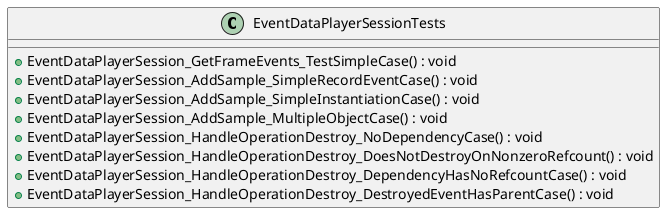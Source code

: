 @startuml
class EventDataPlayerSessionTests {
    + EventDataPlayerSession_GetFrameEvents_TestSimpleCase() : void
    + EventDataPlayerSession_AddSample_SimpleRecordEventCase() : void
    + EventDataPlayerSession_AddSample_SimpleInstantiationCase() : void
    + EventDataPlayerSession_AddSample_MultipleObjectCase() : void
    + EventDataPlayerSession_HandleOperationDestroy_NoDependencyCase() : void
    + EventDataPlayerSession_HandleOperationDestroy_DoesNotDestroyOnNonzeroRefcount() : void
    + EventDataPlayerSession_HandleOperationDestroy_DependencyHasNoRefcountCase() : void
    + EventDataPlayerSession_HandleOperationDestroy_DestroyedEventHasParentCase() : void
}
@enduml
